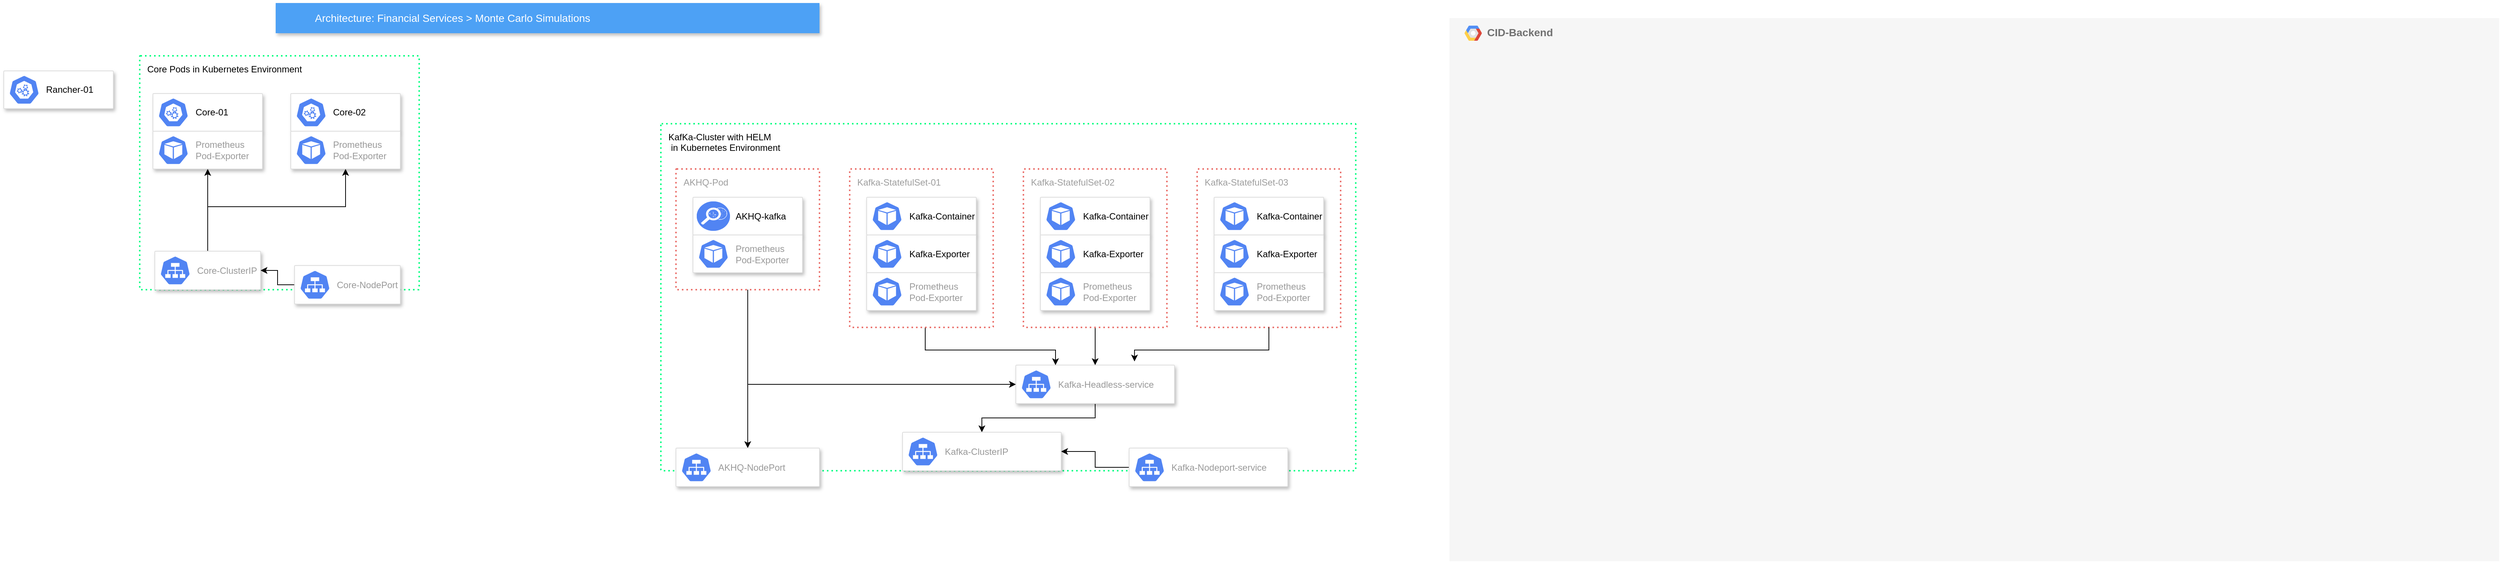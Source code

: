 <mxfile version="22.1.3" type="github">
  <diagram id="f106602c-feb2-e66a-4537-3a34d633f6aa" name="Page-1">
    <mxGraphModel dx="1672" dy="257" grid="1" gridSize="10" guides="1" tooltips="1" connect="1" arrows="1" fold="1" page="1" pageScale="1" pageWidth="1169" pageHeight="827" background="none" math="0" shadow="0">
      <root>
        <mxCell id="0" />
        <mxCell id="1" parent="0" />
        <mxCell id="2" value="Architecture: Financial Services &amp;gt; Monte Carlo Simulations" style="fillColor=#4DA1F5;strokeColor=none;shadow=1;gradientColor=none;fontSize=14;align=left;spacingLeft=50;fontColor=#ffffff;html=1;" parent="1" vertex="1">
          <mxGeometry x="200" y="40" width="720" height="40" as="geometry" />
        </mxCell>
        <mxCell id="g4X0TWn0Db5RDXmJnymj-710" value="&lt;div&gt;&lt;b&gt;CID-Backend&lt;/b&gt;&lt;/div&gt;&lt;div&gt;&lt;b&gt;&lt;br&gt;&lt;/b&gt;&lt;/div&gt;" style="fillColor=#F6F6F6;strokeColor=none;shadow=0;gradientColor=none;fontSize=14;align=left;spacing=10;fontColor=#717171;9E9E9E;verticalAlign=top;spacingTop=-4;fontStyle=0;spacingLeft=40;html=1;" parent="1" vertex="1">
          <mxGeometry x="1754" y="60" width="1390" height="720" as="geometry" />
        </mxCell>
        <mxCell id="g4X0TWn0Db5RDXmJnymj-711" value="" style="shape=mxgraph.gcp2.google_cloud_platform;fillColor=#F6F6F6;strokeColor=none;shadow=0;gradientColor=none;" parent="g4X0TWn0Db5RDXmJnymj-710" vertex="1">
          <mxGeometry width="23" height="20" relative="1" as="geometry">
            <mxPoint x="20" y="10" as="offset" />
          </mxGeometry>
        </mxCell>
        <mxCell id="g4X0TWn0Db5RDXmJnymj-790" style="edgeStyle=orthogonalEdgeStyle;rounded=0;orthogonalLoop=1;jettySize=auto;html=1;exitX=1;exitY=0.5;exitDx=0;exitDy=0;entryX=1;entryY=0.5;entryDx=0;entryDy=0;fontFamily=Helvetica;fontSize=12;fontColor=#999999;" parent="1" source="g4X0TWn0Db5RDXmJnymj-772" edge="1">
          <mxGeometry relative="1" as="geometry">
            <Array as="points">
              <mxPoint x="663" y="530" />
              <mxPoint x="700" y="530" />
              <mxPoint x="700" y="716" />
            </Array>
            <mxPoint x="662.5" y="715.5" as="targetPoint" />
          </mxGeometry>
        </mxCell>
        <mxCell id="g4X0TWn0Db5RDXmJnymj-791" style="edgeStyle=orthogonalEdgeStyle;rounded=0;orthogonalLoop=1;jettySize=auto;html=1;exitX=1;exitY=0.5;exitDx=0;exitDy=0;entryX=1;entryY=0.5;entryDx=0;entryDy=0;fontFamily=Helvetica;fontSize=12;fontColor=#999999;" parent="1" source="g4X0TWn0Db5RDXmJnymj-772" edge="1">
          <mxGeometry relative="1" as="geometry">
            <Array as="points">
              <mxPoint x="663" y="530" />
              <mxPoint x="700" y="530" />
              <mxPoint x="700" y="766" />
            </Array>
            <mxPoint x="662.5" y="766" as="targetPoint" />
          </mxGeometry>
        </mxCell>
        <mxCell id="hO-LSlD0LSvVnReztD1K-28" value="&lt;div&gt;KafKa-Cluster with HELM&lt;br&gt;&lt;/div&gt;&amp;nbsp;in Kubernetes Environment" style="rounded=1;absoluteArcSize=1;arcSize=2;html=1;shadow=0;dashed=1;fontSize=12;align=left;verticalAlign=top;spacing=10;spacingTop=-4;fillColor=none;dashPattern=1 2;strokeWidth=2;strokeColor=#00FF80;" vertex="1" parent="1">
          <mxGeometry x="710" y="200" width="920" height="460" as="geometry" />
        </mxCell>
        <mxCell id="hO-LSlD0LSvVnReztD1K-77" value="" style="edgeStyle=orthogonalEdgeStyle;rounded=0;orthogonalLoop=1;jettySize=auto;html=1;" edge="1" parent="1" source="hO-LSlD0LSvVnReztD1K-31" target="hO-LSlD0LSvVnReztD1K-75">
          <mxGeometry relative="1" as="geometry">
            <Array as="points">
              <mxPoint x="1285" y="590" />
              <mxPoint x="1135" y="590" />
            </Array>
          </mxGeometry>
        </mxCell>
        <mxCell id="hO-LSlD0LSvVnReztD1K-31" value="" style="strokeColor=#dddddd;fillColor=#ffffff;shadow=1;strokeWidth=1;rounded=1;absoluteArcSize=1;arcSize=2;fontSize=10;fontColor=#9E9E9E;align=center;html=1;" vertex="1" parent="1">
          <mxGeometry x="1180" y="520" width="210" height="51" as="geometry" />
        </mxCell>
        <mxCell id="hO-LSlD0LSvVnReztD1K-32" value="Kafka-Headless-service" style="dashed=0;connectable=0;html=1;fillColor=#5184F3;strokeColor=none;shape=mxgraph.gcp2.hexIcon;shape=mxgraph.kubernetes.icon;prIcon=svc;part=1;labelPosition=right;verticalLabelPosition=middle;align=left;verticalAlign=middle;spacingLeft=5;fontColor=#999999;fontSize=12;" vertex="1" parent="hO-LSlD0LSvVnReztD1K-31">
          <mxGeometry y="0.5" width="44" height="39" relative="1" as="geometry">
            <mxPoint x="5" y="-19.5" as="offset" />
          </mxGeometry>
        </mxCell>
        <mxCell id="hO-LSlD0LSvVnReztD1K-72" style="edgeStyle=orthogonalEdgeStyle;rounded=0;orthogonalLoop=1;jettySize=auto;html=1;entryX=0.25;entryY=0;entryDx=0;entryDy=0;" edge="1" parent="1" source="hO-LSlD0LSvVnReztD1K-55" target="hO-LSlD0LSvVnReztD1K-31">
          <mxGeometry relative="1" as="geometry">
            <Array as="points">
              <mxPoint x="1060" y="500" />
              <mxPoint x="1232" y="500" />
            </Array>
          </mxGeometry>
        </mxCell>
        <mxCell id="hO-LSlD0LSvVnReztD1K-55" value="&lt;div&gt;Kafka-StatefulSet-01&lt;/div&gt;" style="rounded=1;absoluteArcSize=1;arcSize=2;html=1;strokeColor=#EA6B66;gradientColor=none;shadow=0;dashed=1;fontSize=12;fontColor=#9E9E9E;align=left;verticalAlign=top;spacing=10;spacingTop=-4;fillColor=none;dashPattern=1 2;strokeWidth=2;" vertex="1" parent="1">
          <mxGeometry x="960" y="260" width="190" height="210" as="geometry" />
        </mxCell>
        <mxCell id="hO-LSlD0LSvVnReztD1K-56" value="" style="strokeColor=#dddddd;fillColor=#ffffff;shadow=1;strokeWidth=1;rounded=1;absoluteArcSize=1;arcSize=2;fontSize=10;fontColor=#9E9E9E;align=center;html=1;" vertex="1" parent="1">
          <mxGeometry x="982.5" y="297.5" width="145" height="50" as="geometry" />
        </mxCell>
        <mxCell id="hO-LSlD0LSvVnReztD1K-57" value="&lt;div&gt;&lt;font color=&quot;#000000&quot;&gt;Kafka-Container&lt;/font&gt;&lt;/div&gt;" style="dashed=0;connectable=0;html=1;fillColor=#5184F3;strokeColor=none;shape=mxgraph.gcp2.hexIcon;shape=mxgraph.kubernetes.icon;prIcon=pod;part=1;labelPosition=right;verticalLabelPosition=middle;align=left;verticalAlign=middle;spacingLeft=5;fontColor=#999999;fontSize=12;" vertex="1" parent="hO-LSlD0LSvVnReztD1K-56">
          <mxGeometry y="0.5" width="44" height="39" relative="1" as="geometry">
            <mxPoint x="5" y="-19.5" as="offset" />
          </mxGeometry>
        </mxCell>
        <mxCell id="hO-LSlD0LSvVnReztD1K-58" value="" style="strokeColor=#dddddd;fillColor=#ffffff;shadow=1;strokeWidth=1;rounded=1;absoluteArcSize=1;arcSize=2;fontSize=10;fontColor=#9E9E9E;align=center;html=1;" vertex="1" parent="1">
          <mxGeometry x="982.5" y="347.5" width="145" height="50" as="geometry" />
        </mxCell>
        <mxCell id="hO-LSlD0LSvVnReztD1K-59" value="&lt;div&gt;&lt;font color=&quot;#000000&quot;&gt;Kafka-Exporter&lt;/font&gt;&lt;/div&gt;" style="dashed=0;connectable=0;html=1;fillColor=#5184F3;strokeColor=none;shape=mxgraph.gcp2.hexIcon;shape=mxgraph.kubernetes.icon;prIcon=pod;part=1;labelPosition=right;verticalLabelPosition=middle;align=left;verticalAlign=middle;spacingLeft=5;fontColor=#999999;fontSize=12;" vertex="1" parent="hO-LSlD0LSvVnReztD1K-58">
          <mxGeometry y="0.5" width="44" height="39" relative="1" as="geometry">
            <mxPoint x="5" y="-19.5" as="offset" />
          </mxGeometry>
        </mxCell>
        <mxCell id="hO-LSlD0LSvVnReztD1K-73" value="" style="edgeStyle=orthogonalEdgeStyle;rounded=0;orthogonalLoop=1;jettySize=auto;html=1;" edge="1" parent="1" source="hO-LSlD0LSvVnReztD1K-61" target="hO-LSlD0LSvVnReztD1K-31">
          <mxGeometry relative="1" as="geometry" />
        </mxCell>
        <mxCell id="hO-LSlD0LSvVnReztD1K-61" value="&lt;div&gt;Kafka-StatefulSet-02&lt;/div&gt;" style="rounded=1;absoluteArcSize=1;arcSize=2;html=1;strokeColor=#EA6B66;gradientColor=none;shadow=0;dashed=1;fontSize=12;fontColor=#9E9E9E;align=left;verticalAlign=top;spacing=10;spacingTop=-4;fillColor=none;dashPattern=1 2;strokeWidth=2;" vertex="1" parent="1">
          <mxGeometry x="1190" y="260" width="190" height="210" as="geometry" />
        </mxCell>
        <mxCell id="hO-LSlD0LSvVnReztD1K-62" value="" style="strokeColor=#dddddd;fillColor=#ffffff;shadow=1;strokeWidth=1;rounded=1;absoluteArcSize=1;arcSize=2;fontSize=10;fontColor=#9E9E9E;align=center;html=1;" vertex="1" parent="1">
          <mxGeometry x="1212.5" y="297.5" width="145" height="50" as="geometry" />
        </mxCell>
        <mxCell id="hO-LSlD0LSvVnReztD1K-63" value="&lt;div&gt;&lt;font color=&quot;#000000&quot;&gt;Kafka-Container&lt;/font&gt;&lt;/div&gt;" style="dashed=0;connectable=0;html=1;fillColor=#5184F3;strokeColor=none;shape=mxgraph.gcp2.hexIcon;shape=mxgraph.kubernetes.icon;prIcon=pod;part=1;labelPosition=right;verticalLabelPosition=middle;align=left;verticalAlign=middle;spacingLeft=5;fontColor=#999999;fontSize=12;" vertex="1" parent="hO-LSlD0LSvVnReztD1K-62">
          <mxGeometry y="0.5" width="44" height="39" relative="1" as="geometry">
            <mxPoint x="5" y="-19.5" as="offset" />
          </mxGeometry>
        </mxCell>
        <mxCell id="hO-LSlD0LSvVnReztD1K-64" value="" style="strokeColor=#dddddd;fillColor=#ffffff;shadow=1;strokeWidth=1;rounded=1;absoluteArcSize=1;arcSize=2;fontSize=10;fontColor=#9E9E9E;align=center;html=1;" vertex="1" parent="1">
          <mxGeometry x="1212.5" y="347.5" width="145" height="50" as="geometry" />
        </mxCell>
        <mxCell id="hO-LSlD0LSvVnReztD1K-65" value="&lt;div&gt;&lt;font color=&quot;#000000&quot;&gt;Kafka-Exporter&lt;/font&gt;&lt;/div&gt;" style="dashed=0;connectable=0;html=1;fillColor=#5184F3;strokeColor=none;shape=mxgraph.gcp2.hexIcon;shape=mxgraph.kubernetes.icon;prIcon=pod;part=1;labelPosition=right;verticalLabelPosition=middle;align=left;verticalAlign=middle;spacingLeft=5;fontColor=#999999;fontSize=12;" vertex="1" parent="hO-LSlD0LSvVnReztD1K-64">
          <mxGeometry y="0.5" width="44" height="39" relative="1" as="geometry">
            <mxPoint x="5" y="-19.5" as="offset" />
          </mxGeometry>
        </mxCell>
        <mxCell id="hO-LSlD0LSvVnReztD1K-66" value="&lt;div&gt;Kafka-StatefulSet-03&lt;/div&gt;" style="rounded=1;absoluteArcSize=1;arcSize=2;html=1;strokeColor=#EA6B66;gradientColor=none;shadow=0;dashed=1;fontSize=12;fontColor=#9E9E9E;align=left;verticalAlign=top;spacing=10;spacingTop=-4;fillColor=none;dashPattern=1 2;strokeWidth=2;" vertex="1" parent="1">
          <mxGeometry x="1420" y="260" width="190" height="210" as="geometry" />
        </mxCell>
        <mxCell id="hO-LSlD0LSvVnReztD1K-67" value="" style="strokeColor=#dddddd;fillColor=#ffffff;shadow=1;strokeWidth=1;rounded=1;absoluteArcSize=1;arcSize=2;fontSize=10;fontColor=#9E9E9E;align=center;html=1;" vertex="1" parent="1">
          <mxGeometry x="1442.5" y="297.5" width="145" height="50" as="geometry" />
        </mxCell>
        <mxCell id="hO-LSlD0LSvVnReztD1K-68" value="&lt;div&gt;&lt;font color=&quot;#000000&quot;&gt;Kafka-Container&lt;/font&gt;&lt;/div&gt;" style="dashed=0;connectable=0;html=1;fillColor=#5184F3;strokeColor=none;shape=mxgraph.gcp2.hexIcon;shape=mxgraph.kubernetes.icon;prIcon=pod;part=1;labelPosition=right;verticalLabelPosition=middle;align=left;verticalAlign=middle;spacingLeft=5;fontColor=#999999;fontSize=12;" vertex="1" parent="hO-LSlD0LSvVnReztD1K-67">
          <mxGeometry y="0.5" width="44" height="39" relative="1" as="geometry">
            <mxPoint x="5" y="-19.5" as="offset" />
          </mxGeometry>
        </mxCell>
        <mxCell id="hO-LSlD0LSvVnReztD1K-69" value="" style="strokeColor=#dddddd;fillColor=#ffffff;shadow=1;strokeWidth=1;rounded=1;absoluteArcSize=1;arcSize=2;fontSize=10;fontColor=#9E9E9E;align=center;html=1;" vertex="1" parent="1">
          <mxGeometry x="1442.5" y="347.5" width="145" height="50" as="geometry" />
        </mxCell>
        <mxCell id="hO-LSlD0LSvVnReztD1K-70" value="&lt;div&gt;&lt;font color=&quot;#000000&quot;&gt;Kafka-Exporter&lt;/font&gt;&lt;/div&gt;" style="dashed=0;connectable=0;html=1;fillColor=#5184F3;strokeColor=none;shape=mxgraph.gcp2.hexIcon;shape=mxgraph.kubernetes.icon;prIcon=pod;part=1;labelPosition=right;verticalLabelPosition=middle;align=left;verticalAlign=middle;spacingLeft=5;fontColor=#999999;fontSize=12;" vertex="1" parent="hO-LSlD0LSvVnReztD1K-69">
          <mxGeometry y="0.5" width="44" height="39" relative="1" as="geometry">
            <mxPoint x="5" y="-19.5" as="offset" />
          </mxGeometry>
        </mxCell>
        <mxCell id="hO-LSlD0LSvVnReztD1K-74" style="edgeStyle=orthogonalEdgeStyle;rounded=0;orthogonalLoop=1;jettySize=auto;html=1;entryX=0.748;entryY=-0.095;entryDx=0;entryDy=0;entryPerimeter=0;" edge="1" parent="1" source="hO-LSlD0LSvVnReztD1K-66" target="hO-LSlD0LSvVnReztD1K-31">
          <mxGeometry relative="1" as="geometry">
            <Array as="points">
              <mxPoint x="1515" y="500" />
              <mxPoint x="1337" y="500" />
            </Array>
          </mxGeometry>
        </mxCell>
        <mxCell id="hO-LSlD0LSvVnReztD1K-75" value="" style="strokeColor=#dddddd;fillColor=#ffffff;shadow=1;strokeWidth=1;rounded=1;absoluteArcSize=1;arcSize=2;fontSize=10;fontColor=#9E9E9E;align=center;html=1;" vertex="1" parent="1">
          <mxGeometry x="1030" y="609" width="210" height="51" as="geometry" />
        </mxCell>
        <mxCell id="hO-LSlD0LSvVnReztD1K-76" value="Kafka-ClusterIP" style="dashed=0;connectable=0;html=1;fillColor=#5184F3;strokeColor=none;shape=mxgraph.gcp2.hexIcon;shape=mxgraph.kubernetes.icon;prIcon=svc;part=1;labelPosition=right;verticalLabelPosition=middle;align=left;verticalAlign=middle;spacingLeft=5;fontColor=#999999;fontSize=12;" vertex="1" parent="hO-LSlD0LSvVnReztD1K-75">
          <mxGeometry y="0.5" width="44" height="39" relative="1" as="geometry">
            <mxPoint x="5" y="-19.5" as="offset" />
          </mxGeometry>
        </mxCell>
        <mxCell id="hO-LSlD0LSvVnReztD1K-121" style="edgeStyle=orthogonalEdgeStyle;rounded=0;orthogonalLoop=1;jettySize=auto;html=1;entryX=1;entryY=0.5;entryDx=0;entryDy=0;" edge="1" parent="1" source="hO-LSlD0LSvVnReztD1K-78" target="hO-LSlD0LSvVnReztD1K-75">
          <mxGeometry relative="1" as="geometry" />
        </mxCell>
        <mxCell id="hO-LSlD0LSvVnReztD1K-78" value="" style="strokeColor=#dddddd;fillColor=#ffffff;shadow=1;strokeWidth=1;rounded=1;absoluteArcSize=1;arcSize=2;fontSize=10;fontColor=#9E9E9E;align=center;html=1;" vertex="1" parent="1">
          <mxGeometry x="1330" y="630" width="210" height="51" as="geometry" />
        </mxCell>
        <mxCell id="hO-LSlD0LSvVnReztD1K-79" value="Kafka-Nodeport-service" style="dashed=0;connectable=0;html=1;fillColor=#5184F3;strokeColor=none;shape=mxgraph.gcp2.hexIcon;shape=mxgraph.kubernetes.icon;prIcon=svc;part=1;labelPosition=right;verticalLabelPosition=middle;align=left;verticalAlign=middle;spacingLeft=5;fontColor=#999999;fontSize=12;" vertex="1" parent="hO-LSlD0LSvVnReztD1K-78">
          <mxGeometry y="0.5" width="44" height="39" relative="1" as="geometry">
            <mxPoint x="5" y="-19.5" as="offset" />
          </mxGeometry>
        </mxCell>
        <mxCell id="hO-LSlD0LSvVnReztD1K-81" value="" style="strokeColor=#dddddd;fillColor=#ffffff;shadow=1;strokeWidth=1;rounded=1;absoluteArcSize=1;arcSize=2;fontSize=10;fontColor=#9E9E9E;align=center;html=1;" vertex="1" parent="1">
          <mxGeometry x="982.5" y="397.5" width="145" height="50" as="geometry" />
        </mxCell>
        <mxCell id="hO-LSlD0LSvVnReztD1K-82" value="&lt;div&gt;Prometheus&lt;/div&gt;&lt;div&gt;Pod-Exporter&lt;br&gt;&lt;/div&gt;" style="dashed=0;connectable=0;html=1;fillColor=#5184F3;strokeColor=none;shape=mxgraph.gcp2.hexIcon;shape=mxgraph.kubernetes.icon;prIcon=pod;part=1;labelPosition=right;verticalLabelPosition=middle;align=left;verticalAlign=middle;spacingLeft=5;fontColor=#999999;fontSize=12;" vertex="1" parent="hO-LSlD0LSvVnReztD1K-81">
          <mxGeometry y="0.5" width="44" height="39" relative="1" as="geometry">
            <mxPoint x="5" y="-19.5" as="offset" />
          </mxGeometry>
        </mxCell>
        <mxCell id="hO-LSlD0LSvVnReztD1K-83" value="" style="strokeColor=#dddddd;fillColor=#ffffff;shadow=1;strokeWidth=1;rounded=1;absoluteArcSize=1;arcSize=2;fontSize=10;fontColor=#9E9E9E;align=center;html=1;" vertex="1" parent="1">
          <mxGeometry x="1212.5" y="397.5" width="145" height="50" as="geometry" />
        </mxCell>
        <mxCell id="hO-LSlD0LSvVnReztD1K-84" value="&lt;div&gt;Prometheus&lt;/div&gt;&lt;div&gt;Pod-Exporter&lt;br&gt;&lt;/div&gt;" style="dashed=0;connectable=0;html=1;fillColor=#5184F3;strokeColor=none;shape=mxgraph.gcp2.hexIcon;shape=mxgraph.kubernetes.icon;prIcon=pod;part=1;labelPosition=right;verticalLabelPosition=middle;align=left;verticalAlign=middle;spacingLeft=5;fontColor=#999999;fontSize=12;" vertex="1" parent="hO-LSlD0LSvVnReztD1K-83">
          <mxGeometry y="0.5" width="44" height="39" relative="1" as="geometry">
            <mxPoint x="5" y="-19.5" as="offset" />
          </mxGeometry>
        </mxCell>
        <mxCell id="hO-LSlD0LSvVnReztD1K-85" value="" style="strokeColor=#dddddd;fillColor=#ffffff;shadow=1;strokeWidth=1;rounded=1;absoluteArcSize=1;arcSize=2;fontSize=10;fontColor=#9E9E9E;align=center;html=1;" vertex="1" parent="1">
          <mxGeometry x="1442.5" y="397.5" width="145" height="50" as="geometry" />
        </mxCell>
        <mxCell id="hO-LSlD0LSvVnReztD1K-86" value="&lt;div&gt;Prometheus&lt;/div&gt;&lt;div&gt;Pod-Exporter&lt;br&gt;&lt;/div&gt;" style="dashed=0;connectable=0;html=1;fillColor=#5184F3;strokeColor=none;shape=mxgraph.gcp2.hexIcon;shape=mxgraph.kubernetes.icon;prIcon=pod;part=1;labelPosition=right;verticalLabelPosition=middle;align=left;verticalAlign=middle;spacingLeft=5;fontColor=#999999;fontSize=12;" vertex="1" parent="hO-LSlD0LSvVnReztD1K-85">
          <mxGeometry y="0.5" width="44" height="39" relative="1" as="geometry">
            <mxPoint x="5" y="-19.5" as="offset" />
          </mxGeometry>
        </mxCell>
        <mxCell id="hO-LSlD0LSvVnReztD1K-98" style="edgeStyle=orthogonalEdgeStyle;rounded=0;orthogonalLoop=1;jettySize=auto;html=1;" edge="1" parent="1" source="hO-LSlD0LSvVnReztD1K-88" target="hO-LSlD0LSvVnReztD1K-96">
          <mxGeometry relative="1" as="geometry" />
        </mxCell>
        <mxCell id="hO-LSlD0LSvVnReztD1K-99" style="edgeStyle=orthogonalEdgeStyle;rounded=0;orthogonalLoop=1;jettySize=auto;html=1;exitX=0.5;exitY=1;exitDx=0;exitDy=0;entryX=0;entryY=0.5;entryDx=0;entryDy=0;" edge="1" parent="1" source="hO-LSlD0LSvVnReztD1K-88" target="hO-LSlD0LSvVnReztD1K-31">
          <mxGeometry relative="1" as="geometry" />
        </mxCell>
        <mxCell id="hO-LSlD0LSvVnReztD1K-88" value="&lt;div&gt;AKHQ-Pod&lt;br&gt;&lt;/div&gt;" style="rounded=1;absoluteArcSize=1;arcSize=2;html=1;strokeColor=#EA6B66;gradientColor=none;shadow=0;dashed=1;fontSize=12;fontColor=#9E9E9E;align=left;verticalAlign=top;spacing=10;spacingTop=-4;fillColor=none;dashPattern=1 2;strokeWidth=2;" vertex="1" parent="1">
          <mxGeometry x="730" y="260" width="190" height="160" as="geometry" />
        </mxCell>
        <mxCell id="hO-LSlD0LSvVnReztD1K-89" value="" style="strokeColor=#dddddd;fillColor=#ffffff;shadow=1;strokeWidth=1;rounded=1;absoluteArcSize=1;arcSize=2;fontSize=10;fontColor=#9E9E9E;align=center;html=1;" vertex="1" parent="1">
          <mxGeometry x="752.5" y="297.5" width="145" height="50" as="geometry" />
        </mxCell>
        <mxCell id="hO-LSlD0LSvVnReztD1K-90" value="&lt;font color=&quot;#000000&quot;&gt;AKHQ-kafka&lt;/font&gt;" style="dashed=0;connectable=0;html=1;fillColor=#5184F3;strokeColor=none;shape=mxgraph.gcp2.hexIcon;shape=mxgraph.cisco_safe.compositeIcon;bgIcon=ellipse;resIcon=mxgraph.cisco_safe.capability.monitoring;part=1;labelPosition=right;verticalLabelPosition=middle;align=left;verticalAlign=middle;spacingLeft=5;fontColor=#999999;fontSize=12;" vertex="1" parent="hO-LSlD0LSvVnReztD1K-89">
          <mxGeometry y="0.5" width="44" height="39" relative="1" as="geometry">
            <mxPoint x="5" y="-19.5" as="offset" />
          </mxGeometry>
        </mxCell>
        <mxCell id="hO-LSlD0LSvVnReztD1K-93" value="" style="strokeColor=#dddddd;fillColor=#ffffff;shadow=1;strokeWidth=1;rounded=1;absoluteArcSize=1;arcSize=2;fontSize=10;fontColor=#9E9E9E;align=center;html=1;" vertex="1" parent="1">
          <mxGeometry x="752.5" y="347.5" width="145" height="50" as="geometry" />
        </mxCell>
        <mxCell id="hO-LSlD0LSvVnReztD1K-94" value="&lt;div&gt;Prometheus&lt;/div&gt;&lt;div&gt;Pod-Exporter&lt;br&gt;&lt;/div&gt;" style="dashed=0;connectable=0;html=1;fillColor=#5184F3;strokeColor=none;shape=mxgraph.gcp2.hexIcon;shape=mxgraph.kubernetes.icon;prIcon=pod;part=1;labelPosition=right;verticalLabelPosition=middle;align=left;verticalAlign=middle;spacingLeft=5;fontColor=#999999;fontSize=12;" vertex="1" parent="hO-LSlD0LSvVnReztD1K-93">
          <mxGeometry y="0.5" width="44" height="39" relative="1" as="geometry">
            <mxPoint x="5" y="-19.5" as="offset" />
          </mxGeometry>
        </mxCell>
        <mxCell id="hO-LSlD0LSvVnReztD1K-96" value="" style="strokeColor=#dddddd;fillColor=#ffffff;shadow=1;strokeWidth=1;rounded=1;absoluteArcSize=1;arcSize=2;fontSize=10;fontColor=#9E9E9E;align=center;html=1;" vertex="1" parent="1">
          <mxGeometry x="730" y="630" width="190" height="51" as="geometry" />
        </mxCell>
        <mxCell id="hO-LSlD0LSvVnReztD1K-97" value="AKHQ-NodePort" style="dashed=0;connectable=0;html=1;fillColor=#5184F3;strokeColor=none;shape=mxgraph.gcp2.hexIcon;shape=mxgraph.kubernetes.icon;prIcon=svc;part=1;labelPosition=right;verticalLabelPosition=middle;align=left;verticalAlign=middle;spacingLeft=5;fontColor=#999999;fontSize=12;" vertex="1" parent="hO-LSlD0LSvVnReztD1K-96">
          <mxGeometry y="0.5" width="44" height="39" relative="1" as="geometry">
            <mxPoint x="5" y="-19.5" as="offset" />
          </mxGeometry>
        </mxCell>
        <mxCell id="hO-LSlD0LSvVnReztD1K-100" value="&lt;div&gt;Core Pods in Kubernetes Environment&lt;/div&gt;" style="rounded=1;absoluteArcSize=1;arcSize=2;html=1;shadow=0;dashed=1;fontSize=12;align=left;verticalAlign=top;spacing=10;spacingTop=-4;fillColor=none;dashPattern=1 2;strokeWidth=2;strokeColor=#00FF80;" vertex="1" parent="1">
          <mxGeometry x="20" y="110" width="370" height="310" as="geometry" />
        </mxCell>
        <mxCell id="hO-LSlD0LSvVnReztD1K-101" value="" style="strokeColor=#dddddd;fillColor=#ffffff;shadow=1;strokeWidth=1;rounded=1;absoluteArcSize=1;arcSize=2;fontSize=10;fontColor=#9E9E9E;align=center;html=1;" vertex="1" parent="1">
          <mxGeometry x="37.5" y="160" width="145" height="50" as="geometry" />
        </mxCell>
        <mxCell id="hO-LSlD0LSvVnReztD1K-102" value="&lt;font color=&quot;#000000&quot;&gt;Core-01&lt;/font&gt;" style="dashed=0;connectable=0;html=1;fillColor=#5184F3;strokeColor=none;shape=mxgraph.gcp2.hexIcon;shape=mxgraph.kubernetes.icon;prIcon=master;part=1;labelPosition=right;verticalLabelPosition=middle;align=left;verticalAlign=middle;spacingLeft=5;fontColor=#999999;fontSize=12;" vertex="1" parent="hO-LSlD0LSvVnReztD1K-101">
          <mxGeometry y="0.5" width="44" height="39" relative="1" as="geometry">
            <mxPoint x="5" y="-19.5" as="offset" />
          </mxGeometry>
        </mxCell>
        <mxCell id="hO-LSlD0LSvVnReztD1K-103" value="" style="strokeColor=#dddddd;fillColor=#ffffff;shadow=1;strokeWidth=1;rounded=1;absoluteArcSize=1;arcSize=2;fontSize=10;fontColor=#9E9E9E;align=center;html=1;" vertex="1" parent="1">
          <mxGeometry x="-160" y="130" width="145" height="50" as="geometry" />
        </mxCell>
        <mxCell id="hO-LSlD0LSvVnReztD1K-104" value="&lt;font color=&quot;#000000&quot;&gt;Rancher-01&lt;/font&gt;" style="dashed=0;connectable=0;html=1;fillColor=#5184F3;strokeColor=none;shape=mxgraph.gcp2.hexIcon;shape=mxgraph.kubernetes.icon;prIcon=master;part=1;labelPosition=right;verticalLabelPosition=middle;align=left;verticalAlign=middle;spacingLeft=5;fontColor=#999999;fontSize=12;" vertex="1" parent="hO-LSlD0LSvVnReztD1K-103">
          <mxGeometry y="0.5" width="44" height="39" relative="1" as="geometry">
            <mxPoint x="5" y="-19.5" as="offset" />
          </mxGeometry>
        </mxCell>
        <mxCell id="hO-LSlD0LSvVnReztD1K-105" value="" style="strokeColor=#dddddd;fillColor=#ffffff;shadow=1;strokeWidth=1;rounded=1;absoluteArcSize=1;arcSize=2;fontSize=10;fontColor=#9E9E9E;align=center;html=1;" vertex="1" parent="1">
          <mxGeometry x="220" y="160" width="145" height="50" as="geometry" />
        </mxCell>
        <mxCell id="hO-LSlD0LSvVnReztD1K-106" value="&lt;font color=&quot;#000000&quot;&gt;Core-02&lt;/font&gt;" style="dashed=0;connectable=0;html=1;fillColor=#5184F3;strokeColor=none;shape=mxgraph.gcp2.hexIcon;shape=mxgraph.kubernetes.icon;prIcon=master;part=1;labelPosition=right;verticalLabelPosition=middle;align=left;verticalAlign=middle;spacingLeft=5;fontColor=#999999;fontSize=12;" vertex="1" parent="hO-LSlD0LSvVnReztD1K-105">
          <mxGeometry y="0.5" width="44" height="39" relative="1" as="geometry">
            <mxPoint x="5" y="-19.5" as="offset" />
          </mxGeometry>
        </mxCell>
        <mxCell id="hO-LSlD0LSvVnReztD1K-107" value="" style="strokeColor=#dddddd;fillColor=#ffffff;shadow=1;strokeWidth=1;rounded=1;absoluteArcSize=1;arcSize=2;fontSize=10;fontColor=#9E9E9E;align=center;html=1;" vertex="1" parent="1">
          <mxGeometry x="37.5" y="210" width="145" height="50" as="geometry" />
        </mxCell>
        <mxCell id="hO-LSlD0LSvVnReztD1K-108" value="&lt;div&gt;Prometheus&lt;/div&gt;&lt;div&gt;Pod-Exporter&lt;br&gt;&lt;/div&gt;" style="dashed=0;connectable=0;html=1;fillColor=#5184F3;strokeColor=none;shape=mxgraph.gcp2.hexIcon;shape=mxgraph.kubernetes.icon;prIcon=pod;part=1;labelPosition=right;verticalLabelPosition=middle;align=left;verticalAlign=middle;spacingLeft=5;fontColor=#999999;fontSize=12;" vertex="1" parent="hO-LSlD0LSvVnReztD1K-107">
          <mxGeometry y="0.5" width="44" height="39" relative="1" as="geometry">
            <mxPoint x="5" y="-19.5" as="offset" />
          </mxGeometry>
        </mxCell>
        <mxCell id="hO-LSlD0LSvVnReztD1K-109" value="" style="strokeColor=#dddddd;fillColor=#ffffff;shadow=1;strokeWidth=1;rounded=1;absoluteArcSize=1;arcSize=2;fontSize=10;fontColor=#9E9E9E;align=center;html=1;" vertex="1" parent="1">
          <mxGeometry x="220" y="210" width="145" height="50" as="geometry" />
        </mxCell>
        <mxCell id="hO-LSlD0LSvVnReztD1K-110" value="&lt;div&gt;Prometheus&lt;/div&gt;&lt;div&gt;Pod-Exporter&lt;br&gt;&lt;/div&gt;" style="dashed=0;connectable=0;html=1;fillColor=#5184F3;strokeColor=none;shape=mxgraph.gcp2.hexIcon;shape=mxgraph.kubernetes.icon;prIcon=pod;part=1;labelPosition=right;verticalLabelPosition=middle;align=left;verticalAlign=middle;spacingLeft=5;fontColor=#999999;fontSize=12;" vertex="1" parent="hO-LSlD0LSvVnReztD1K-109">
          <mxGeometry y="0.5" width="44" height="39" relative="1" as="geometry">
            <mxPoint x="5" y="-19.5" as="offset" />
          </mxGeometry>
        </mxCell>
        <mxCell id="hO-LSlD0LSvVnReztD1K-118" style="edgeStyle=orthogonalEdgeStyle;rounded=0;orthogonalLoop=1;jettySize=auto;html=1;entryX=0.5;entryY=1;entryDx=0;entryDy=0;" edge="1" parent="1" source="hO-LSlD0LSvVnReztD1K-111" target="hO-LSlD0LSvVnReztD1K-107">
          <mxGeometry relative="1" as="geometry" />
        </mxCell>
        <mxCell id="hO-LSlD0LSvVnReztD1K-119" style="edgeStyle=orthogonalEdgeStyle;rounded=0;orthogonalLoop=1;jettySize=auto;html=1;entryX=0.5;entryY=1;entryDx=0;entryDy=0;" edge="1" parent="1" source="hO-LSlD0LSvVnReztD1K-111" target="hO-LSlD0LSvVnReztD1K-109">
          <mxGeometry relative="1" as="geometry">
            <Array as="points">
              <mxPoint x="110" y="310" />
              <mxPoint x="293" y="310" />
            </Array>
          </mxGeometry>
        </mxCell>
        <mxCell id="hO-LSlD0LSvVnReztD1K-111" value="" style="strokeColor=#dddddd;fillColor=#ffffff;shadow=1;strokeWidth=1;rounded=1;absoluteArcSize=1;arcSize=2;fontSize=10;fontColor=#9E9E9E;align=center;html=1;" vertex="1" parent="1">
          <mxGeometry x="40" y="369" width="140" height="51" as="geometry" />
        </mxCell>
        <mxCell id="hO-LSlD0LSvVnReztD1K-112" value="Core-ClusterIP" style="dashed=0;connectable=0;html=1;fillColor=#5184F3;strokeColor=none;shape=mxgraph.gcp2.hexIcon;shape=mxgraph.kubernetes.icon;prIcon=svc;part=1;labelPosition=right;verticalLabelPosition=middle;align=left;verticalAlign=middle;spacingLeft=5;fontColor=#999999;fontSize=12;" vertex="1" parent="hO-LSlD0LSvVnReztD1K-111">
          <mxGeometry y="0.5" width="44" height="39" relative="1" as="geometry">
            <mxPoint x="5" y="-19.5" as="offset" />
          </mxGeometry>
        </mxCell>
        <mxCell id="hO-LSlD0LSvVnReztD1K-120" style="edgeStyle=orthogonalEdgeStyle;rounded=0;orthogonalLoop=1;jettySize=auto;html=1;" edge="1" parent="1" source="hO-LSlD0LSvVnReztD1K-114" target="hO-LSlD0LSvVnReztD1K-111">
          <mxGeometry relative="1" as="geometry" />
        </mxCell>
        <mxCell id="hO-LSlD0LSvVnReztD1K-114" value="" style="strokeColor=#dddddd;fillColor=#ffffff;shadow=1;strokeWidth=1;rounded=1;absoluteArcSize=1;arcSize=2;fontSize=10;fontColor=#9E9E9E;align=center;html=1;" vertex="1" parent="1">
          <mxGeometry x="225" y="388" width="140" height="51" as="geometry" />
        </mxCell>
        <mxCell id="hO-LSlD0LSvVnReztD1K-115" value="Core-NodePort" style="dashed=0;connectable=0;html=1;fillColor=#5184F3;strokeColor=none;shape=mxgraph.gcp2.hexIcon;shape=mxgraph.kubernetes.icon;prIcon=svc;part=1;labelPosition=right;verticalLabelPosition=middle;align=left;verticalAlign=middle;spacingLeft=5;fontColor=#999999;fontSize=12;" vertex="1" parent="hO-LSlD0LSvVnReztD1K-114">
          <mxGeometry y="0.5" width="44" height="39" relative="1" as="geometry">
            <mxPoint x="5" y="-19.5" as="offset" />
          </mxGeometry>
        </mxCell>
      </root>
    </mxGraphModel>
  </diagram>
</mxfile>
